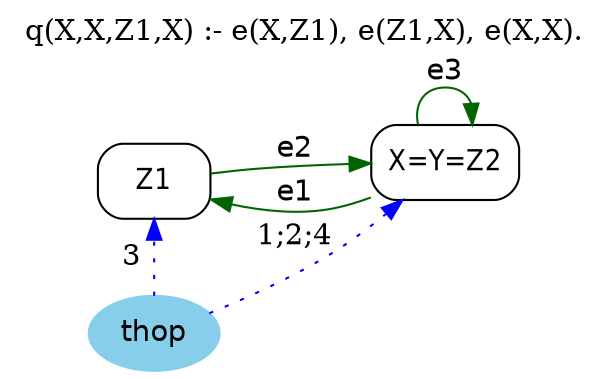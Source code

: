 digraph G {
	graph [bb="0,0,251,174",
		label="q(X,X,Z1,X) :- e(X,Z1), e(Z1,X), e(X,X).",
		labelloc=t,
		lheight=0.21,
		lp="125.5,162.5",
		lwidth=3.26,
		rankdir=LR
	];
	node [label="\N"];
	Z1	 [fontname="Helvetica-Narrow",
		height=0.5,
		pos="59,91",
		shape=box,
		style=rounded,
		width=0.75];
	X	 [fontname="Helvetica-Narrow",
		height=0.5,
		label="X=Y=Z2",
		pos="186.6,100",
		shape=box,
		style=rounded,
		width=0.94444];
	Z1 -> X	 [color=darkgreen,
		fontname=helvetica,
		label=e2,
		lp="120.1,105.5",
		pos="e,152.27,99.419 86.06,94.908 92.454,95.714 99.257,96.475 105.6,97 117.42,97.978 130.24,98.637 142.12,99.082"];
	X -> Z1	 [color=darkgreen,
		fontname=helvetica,
		label=e1,
		lp="120.1,85.5",
		pos="e,86.013,81.483 152.53,83.328 146.67,81.121 140.55,79.208 134.6,78 122.06,75.456 108.28,76.654 95.959,79.142"];
	X -> X	 [color=darkgreen,
		fontname=helvetica,
		label=e3,
		lp="186.6,143.5",
		pos="e,198.54,118.15 174.66,118.15 172.82,127.54 176.8,136 186.6,136 192.57,136 196.38,132.86 198.03,128.28"];
	thop	 [color=skyblue,
		fillcolor=skyblue,
		fontname=helvetica,
		height=0.5,
		pos="59,18",
		shape=oval,
		style="filled,rounded",
		width=0.79437];
	thop -> Z1	 [color=blue,
		constraint=false,
		label=3,
		lp="48.5,54.5",
		pos="e,59,72.91 59,36.045 59,44.117 59,53.824 59,62.818",
		style=dotted];
	thop -> X	 [color=blue,
		constraint=false,
		label="1;2;4",
		lp="120.1,64.5",
		pos="e,166.64,81.779 82.551,28.539 97.847,35.769 117.96,46.014 134.6,57 142.78,62.404 151.17,68.872 158.76,75.131",
		style=dotted];
}
